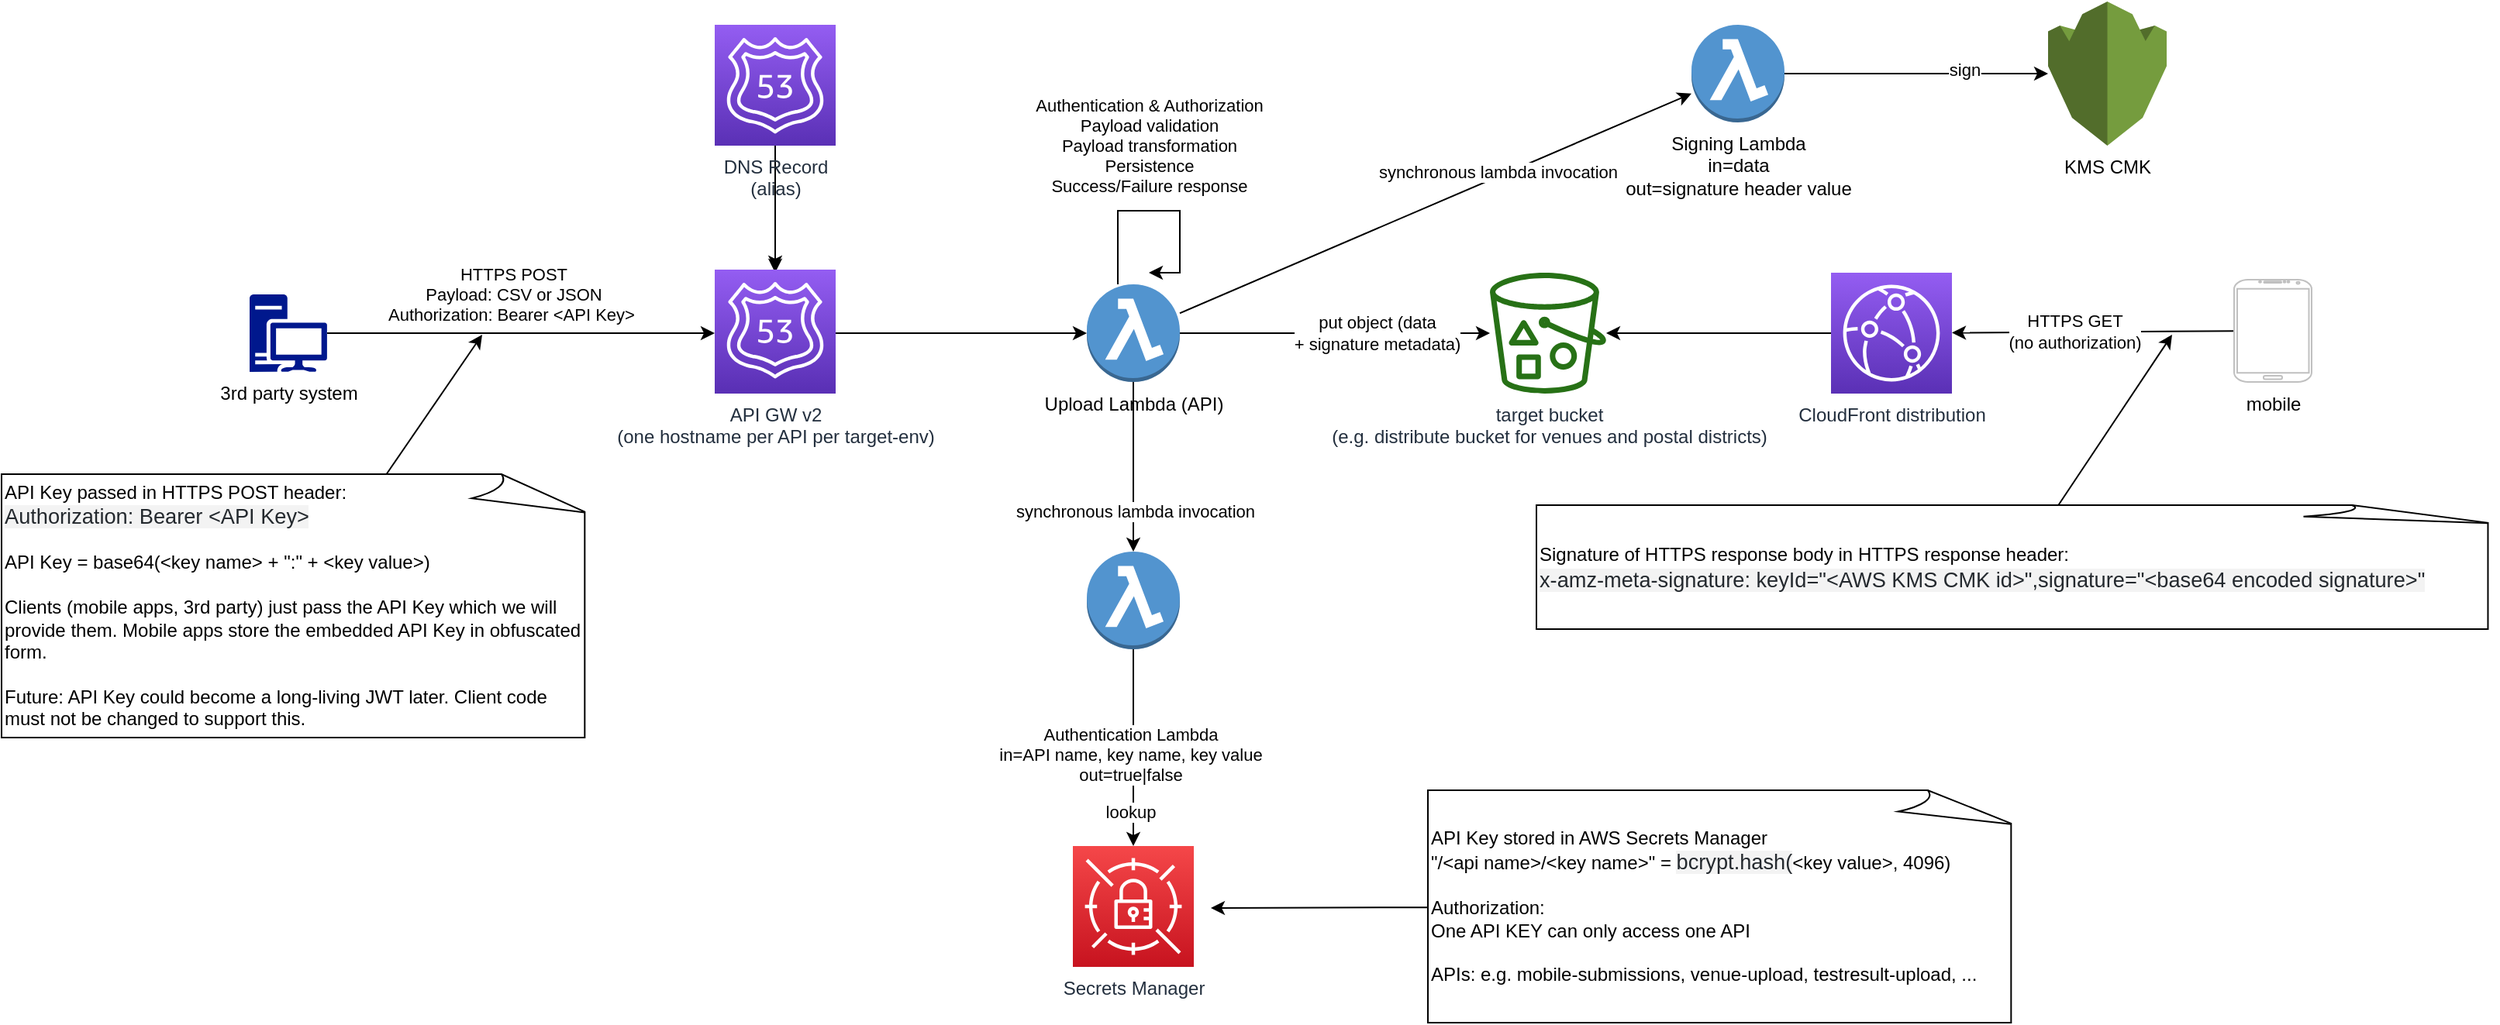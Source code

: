 <mxfile version="13.4.2" type="device"><diagram id="7l4un8e1ZVvEWn5VFcZK" name="Page-1"><mxGraphModel dx="2310" dy="1157" grid="1" gridSize="10" guides="1" tooltips="1" connect="1" arrows="1" fold="1" page="1" pageScale="1" pageWidth="1654" pageHeight="1169" math="0" shadow="0"><root><mxCell id="0"/><mxCell id="1" parent="0"/><mxCell id="H36jt0zUwEtWzXlIRthk-10" style="edgeStyle=orthogonalEdgeStyle;rounded=0;orthogonalLoop=1;jettySize=auto;html=1;" edge="1" parent="1" source="H36jt0zUwEtWzXlIRthk-1" target="H36jt0zUwEtWzXlIRthk-3"><mxGeometry relative="1" as="geometry"/></mxCell><mxCell id="H36jt0zUwEtWzXlIRthk-1" value="API GW v2&lt;br&gt;(one hostname per API per target-env)" style="outlineConnect=0;fontColor=#232F3E;gradientColor=#945DF2;gradientDirection=north;fillColor=#5A30B5;strokeColor=#ffffff;dashed=0;verticalLabelPosition=bottom;verticalAlign=top;align=center;html=1;fontSize=12;fontStyle=0;aspect=fixed;shape=mxgraph.aws4.resourceIcon;resIcon=mxgraph.aws4.api_gateway;" vertex="1" parent="1"><mxGeometry x="480" y="280" width="78" height="78" as="geometry"/></mxCell><mxCell id="H36jt0zUwEtWzXlIRthk-11" style="edgeStyle=orthogonalEdgeStyle;rounded=0;orthogonalLoop=1;jettySize=auto;html=1;" edge="1" parent="1" source="H36jt0zUwEtWzXlIRthk-3" target="H36jt0zUwEtWzXlIRthk-4"><mxGeometry relative="1" as="geometry"/></mxCell><mxCell id="H36jt0zUwEtWzXlIRthk-36" value="put object (data &lt;br&gt;+ signature metadata)" style="edgeLabel;html=1;align=center;verticalAlign=middle;resizable=0;points=[];" vertex="1" connectable="0" parent="H36jt0zUwEtWzXlIRthk-11"><mxGeometry x="0.263" relative="1" as="geometry"><mxPoint as="offset"/></mxGeometry></mxCell><mxCell id="H36jt0zUwEtWzXlIRthk-12" style="edgeStyle=orthogonalEdgeStyle;rounded=0;orthogonalLoop=1;jettySize=auto;html=1;" edge="1" parent="1" source="H36jt0zUwEtWzXlIRthk-21" target="H36jt0zUwEtWzXlIRthk-5"><mxGeometry relative="1" as="geometry"/></mxCell><mxCell id="H36jt0zUwEtWzXlIRthk-14" value="Authentication Lambda&lt;br&gt;in=API name, key name, key value&lt;br&gt;out=true|false" style="edgeLabel;html=1;align=center;verticalAlign=middle;resizable=0;points=[];" vertex="1" connectable="0" parent="H36jt0zUwEtWzXlIRthk-12"><mxGeometry x="0.069" y="-2" relative="1" as="geometry"><mxPoint as="offset"/></mxGeometry></mxCell><mxCell id="H36jt0zUwEtWzXlIRthk-42" value="lookup" style="edgeLabel;html=1;align=center;verticalAlign=middle;resizable=0;points=[];" vertex="1" connectable="0" parent="H36jt0zUwEtWzXlIRthk-12"><mxGeometry x="0.653" y="-2" relative="1" as="geometry"><mxPoint as="offset"/></mxGeometry></mxCell><mxCell id="H36jt0zUwEtWzXlIRthk-16" value="" style="edgeStyle=orthogonalEdgeStyle;rounded=0;orthogonalLoop=1;jettySize=auto;html=1;" edge="1" parent="1" source="H36jt0zUwEtWzXlIRthk-3"><mxGeometry relative="1" as="geometry"><mxPoint x="760" y="280" as="targetPoint"/><Array as="points"><mxPoint x="740" y="240"/><mxPoint x="780" y="240"/></Array></mxGeometry></mxCell><mxCell id="H36jt0zUwEtWzXlIRthk-17" value="Authentication &amp;amp; Authorization&lt;br&gt;Payload validation&lt;br&gt;Payload transformation&lt;br&gt;Persistence&lt;br&gt;Success/Failure response" style="edgeLabel;html=1;align=center;verticalAlign=middle;resizable=0;points=[];" vertex="1" connectable="0" parent="H36jt0zUwEtWzXlIRthk-16"><mxGeometry x="-0.048" relative="1" as="geometry"><mxPoint x="-2.5" y="-42" as="offset"/></mxGeometry></mxCell><mxCell id="H36jt0zUwEtWzXlIRthk-22" style="edgeStyle=orthogonalEdgeStyle;rounded=0;orthogonalLoop=1;jettySize=auto;html=1;" edge="1" parent="1" source="H36jt0zUwEtWzXlIRthk-3" target="H36jt0zUwEtWzXlIRthk-21"><mxGeometry relative="1" as="geometry"/></mxCell><mxCell id="H36jt0zUwEtWzXlIRthk-23" value="synchronous lambda invocation" style="edgeLabel;html=1;align=center;verticalAlign=middle;resizable=0;points=[];" vertex="1" connectable="0" parent="H36jt0zUwEtWzXlIRthk-22"><mxGeometry x="0.498" y="1" relative="1" as="geometry"><mxPoint y="1" as="offset"/></mxGeometry></mxCell><mxCell id="H36jt0zUwEtWzXlIRthk-25" style="rounded=0;orthogonalLoop=1;jettySize=auto;html=1;" edge="1" parent="1" source="H36jt0zUwEtWzXlIRthk-3" target="H36jt0zUwEtWzXlIRthk-24"><mxGeometry relative="1" as="geometry"/></mxCell><mxCell id="H36jt0zUwEtWzXlIRthk-48" value="synchronous lambda invocation" style="edgeLabel;html=1;align=center;verticalAlign=middle;resizable=0;points=[];" vertex="1" connectable="0" parent="H36jt0zUwEtWzXlIRthk-25"><mxGeometry x="0.249" y="3" relative="1" as="geometry"><mxPoint as="offset"/></mxGeometry></mxCell><mxCell id="H36jt0zUwEtWzXlIRthk-3" value="Upload Lambda (API)" style="outlineConnect=0;dashed=0;verticalLabelPosition=bottom;verticalAlign=top;align=center;html=1;shape=mxgraph.aws3.lambda_function;fillColor=#5294CF;gradientColor=none;" vertex="1" parent="1"><mxGeometry x="720" y="287.5" width="60" height="63" as="geometry"/></mxCell><mxCell id="H36jt0zUwEtWzXlIRthk-4" value="target bucket&lt;br&gt;(e.g. distribute bucket for venues and postal districts)" style="outlineConnect=0;fontColor=#232F3E;gradientColor=none;fillColor=#277116;strokeColor=none;dashed=0;verticalLabelPosition=bottom;verticalAlign=top;align=center;html=1;fontSize=12;fontStyle=0;aspect=fixed;pointerEvents=1;shape=mxgraph.aws4.bucket_with_objects;" vertex="1" parent="1"><mxGeometry x="980" y="280" width="75" height="78" as="geometry"/></mxCell><mxCell id="H36jt0zUwEtWzXlIRthk-5" value="Secrets Manager" style="outlineConnect=0;fontColor=#232F3E;gradientColor=#F54749;gradientDirection=north;fillColor=#C7131F;strokeColor=#ffffff;dashed=0;verticalLabelPosition=bottom;verticalAlign=top;align=center;html=1;fontSize=12;fontStyle=0;aspect=fixed;shape=mxgraph.aws4.resourceIcon;resIcon=mxgraph.aws4.secrets_manager;" vertex="1" parent="1"><mxGeometry x="711" y="650" width="78" height="78" as="geometry"/></mxCell><mxCell id="H36jt0zUwEtWzXlIRthk-9" style="edgeStyle=orthogonalEdgeStyle;rounded=0;orthogonalLoop=1;jettySize=auto;html=1;" edge="1" parent="1" source="H36jt0zUwEtWzXlIRthk-8" target="H36jt0zUwEtWzXlIRthk-1"><mxGeometry relative="1" as="geometry"/></mxCell><mxCell id="H36jt0zUwEtWzXlIRthk-13" value="HTTPS POST&lt;br&gt;Payload: CSV or JSON&lt;br&gt;Authorization: Bearer &amp;lt;API Key&amp;gt;&amp;nbsp;" style="edgeLabel;html=1;align=center;verticalAlign=middle;resizable=0;points=[];" vertex="1" connectable="0" parent="H36jt0zUwEtWzXlIRthk-9"><mxGeometry x="-0.3" relative="1" as="geometry"><mxPoint x="32" y="-25" as="offset"/></mxGeometry></mxCell><mxCell id="H36jt0zUwEtWzXlIRthk-8" value="3rd party system" style="aspect=fixed;pointerEvents=1;shadow=0;dashed=0;html=1;strokeColor=none;labelPosition=center;verticalLabelPosition=bottom;verticalAlign=top;align=center;fillColor=#00188D;shape=mxgraph.mscae.enterprise.workstation_client" vertex="1" parent="1"><mxGeometry x="180" y="294" width="50" height="50" as="geometry"/></mxCell><mxCell id="H36jt0zUwEtWzXlIRthk-40" style="edgeStyle=none;rounded=0;orthogonalLoop=1;jettySize=auto;html=1;" edge="1" parent="1" source="H36jt0zUwEtWzXlIRthk-18"><mxGeometry relative="1" as="geometry"><mxPoint x="330" y="320" as="targetPoint"/></mxGeometry></mxCell><mxCell id="H36jt0zUwEtWzXlIRthk-18" value="API Key passed in HTTPS POST header:&lt;br&gt;&lt;span style=&quot;color: rgb(36 , 41 , 46) ; font-family: , &amp;#34;consolas&amp;#34; , &amp;#34;liberation mono&amp;#34; , &amp;#34;menlo&amp;#34; , monospace ; font-size: 13.6px ; background-color: rgba(27 , 31 , 35 , 0.05)&quot;&gt;Authorization: Bearer &amp;lt;API Key&amp;gt;&lt;br&gt;&lt;/span&gt;&lt;br&gt;API Key = base64(&amp;lt;key name&amp;gt; + &quot;:&quot; + &amp;lt;key value&amp;gt;)&lt;br&gt;&lt;br&gt;Clients (mobile apps, 3rd party) just pass the API Key which we will provide them. Mobile apps store the embedded API Key in obfuscated form.&lt;br&gt;&lt;br&gt;Future: API Key could become a long-living JWT later. Client code must not be changed to support this." style="whiteSpace=wrap;html=1;shape=mxgraph.basic.document;align=left;" vertex="1" parent="1"><mxGeometry x="20" y="410" width="380" height="170" as="geometry"/></mxCell><mxCell id="H36jt0zUwEtWzXlIRthk-20" style="edgeStyle=orthogonalEdgeStyle;rounded=0;orthogonalLoop=1;jettySize=auto;html=1;" edge="1" parent="1" source="H36jt0zUwEtWzXlIRthk-19" target="H36jt0zUwEtWzXlIRthk-1"><mxGeometry relative="1" as="geometry"/></mxCell><mxCell id="H36jt0zUwEtWzXlIRthk-45" value="" style="edgeStyle=none;rounded=0;orthogonalLoop=1;jettySize=auto;html=1;" edge="1" parent="1" source="H36jt0zUwEtWzXlIRthk-19" target="H36jt0zUwEtWzXlIRthk-44"><mxGeometry relative="1" as="geometry"/></mxCell><mxCell id="H36jt0zUwEtWzXlIRthk-19" value="DNS Record&lt;br&gt;(alias)" style="outlineConnect=0;fontColor=#232F3E;gradientColor=#945DF2;gradientDirection=north;fillColor=#5A30B5;strokeColor=#ffffff;dashed=0;verticalLabelPosition=bottom;verticalAlign=top;align=center;html=1;fontSize=12;fontStyle=0;aspect=fixed;shape=mxgraph.aws4.resourceIcon;resIcon=mxgraph.aws4.route_53;" vertex="1" parent="1"><mxGeometry x="480" y="120" width="78" height="78" as="geometry"/></mxCell><mxCell id="H36jt0zUwEtWzXlIRthk-44" value="" style="outlineConnect=0;fontColor=#232F3E;gradientColor=#945DF2;gradientDirection=north;fillColor=#5A30B5;strokeColor=#ffffff;dashed=0;verticalLabelPosition=bottom;verticalAlign=top;align=center;html=1;fontSize=12;fontStyle=0;aspect=fixed;shape=mxgraph.aws4.resourceIcon;resIcon=mxgraph.aws4.route_53;" vertex="1" parent="1"><mxGeometry x="480" y="278" width="78" height="78" as="geometry"/></mxCell><mxCell id="H36jt0zUwEtWzXlIRthk-21" value="" style="outlineConnect=0;dashed=0;verticalLabelPosition=bottom;verticalAlign=top;align=center;html=1;shape=mxgraph.aws3.lambda_function;fillColor=#5294CF;gradientColor=none;" vertex="1" parent="1"><mxGeometry x="720" y="460" width="60" height="63" as="geometry"/></mxCell><mxCell id="H36jt0zUwEtWzXlIRthk-27" style="edgeStyle=none;rounded=0;orthogonalLoop=1;jettySize=auto;html=1;" edge="1" parent="1" source="H36jt0zUwEtWzXlIRthk-24" target="H36jt0zUwEtWzXlIRthk-26"><mxGeometry relative="1" as="geometry"/></mxCell><mxCell id="H36jt0zUwEtWzXlIRthk-28" value="sign" style="edgeLabel;html=1;align=center;verticalAlign=middle;resizable=0;points=[];" vertex="1" connectable="0" parent="H36jt0zUwEtWzXlIRthk-27"><mxGeometry x="0.363" y="3" relative="1" as="geometry"><mxPoint as="offset"/></mxGeometry></mxCell><mxCell id="H36jt0zUwEtWzXlIRthk-24" value="Signing Lambda&lt;br&gt;in=data&lt;br&gt;out=signature header value" style="outlineConnect=0;dashed=0;verticalLabelPosition=bottom;verticalAlign=top;align=center;html=1;shape=mxgraph.aws3.lambda_function;fillColor=#5294CF;gradientColor=none;" vertex="1" parent="1"><mxGeometry x="1110" y="120" width="60" height="63" as="geometry"/></mxCell><mxCell id="H36jt0zUwEtWzXlIRthk-26" value="KMS CMK" style="outlineConnect=0;dashed=0;verticalLabelPosition=bottom;verticalAlign=top;align=center;html=1;shape=mxgraph.aws3.kms;fillColor=#759C3E;gradientColor=none;" vertex="1" parent="1"><mxGeometry x="1340" y="105" width="76.5" height="93" as="geometry"/></mxCell><mxCell id="H36jt0zUwEtWzXlIRthk-30" style="edgeStyle=none;rounded=0;orthogonalLoop=1;jettySize=auto;html=1;" edge="1" parent="1" source="H36jt0zUwEtWzXlIRthk-29" target="H36jt0zUwEtWzXlIRthk-4"><mxGeometry relative="1" as="geometry"/></mxCell><mxCell id="H36jt0zUwEtWzXlIRthk-29" value="CloudFront distribution" style="outlineConnect=0;fontColor=#232F3E;gradientColor=#945DF2;gradientDirection=north;fillColor=#5A30B5;strokeColor=#ffffff;dashed=0;verticalLabelPosition=bottom;verticalAlign=top;align=center;html=1;fontSize=12;fontStyle=0;aspect=fixed;shape=mxgraph.aws4.resourceIcon;resIcon=mxgraph.aws4.cloudfront;" vertex="1" parent="1"><mxGeometry x="1200" y="280" width="78" height="78" as="geometry"/></mxCell><mxCell id="H36jt0zUwEtWzXlIRthk-32" style="edgeStyle=none;rounded=0;orthogonalLoop=1;jettySize=auto;html=1;" edge="1" parent="1" source="H36jt0zUwEtWzXlIRthk-31" target="H36jt0zUwEtWzXlIRthk-29"><mxGeometry relative="1" as="geometry"/></mxCell><mxCell id="H36jt0zUwEtWzXlIRthk-33" value="HTTPS GET&lt;br&gt;(no authorization)" style="edgeLabel;html=1;align=center;verticalAlign=middle;resizable=0;points=[];" vertex="1" connectable="0" parent="H36jt0zUwEtWzXlIRthk-32"><mxGeometry x="0.134" y="-1" relative="1" as="geometry"><mxPoint as="offset"/></mxGeometry></mxCell><mxCell id="H36jt0zUwEtWzXlIRthk-31" value="mobile" style="verticalLabelPosition=bottom;verticalAlign=top;html=1;shadow=0;dashed=0;strokeWidth=1;shape=mxgraph.android.phone2;strokeColor=#c0c0c0;" vertex="1" parent="1"><mxGeometry x="1460" y="284.5" width="50" height="66" as="geometry"/></mxCell><mxCell id="H36jt0zUwEtWzXlIRthk-35" style="edgeStyle=none;rounded=0;orthogonalLoop=1;jettySize=auto;html=1;" edge="1" parent="1" source="H36jt0zUwEtWzXlIRthk-34"><mxGeometry relative="1" as="geometry"><mxPoint x="1420" y="320" as="targetPoint"/></mxGeometry></mxCell><mxCell id="H36jt0zUwEtWzXlIRthk-34" value="Signature of HTTPS response body in HTTPS response header:&lt;span style=&quot;color: rgb(36 , 41 , 46) ; font-family: , &amp;#34;consolas&amp;#34; , &amp;#34;liberation mono&amp;#34; , &amp;#34;menlo&amp;#34; , monospace ; font-size: 13.6px ; background-color: rgba(27 , 31 , 35 , 0.05)&quot;&gt;&lt;br&gt;x-amz-meta-signature: keyId=&quot;&amp;lt;AWS KMS CMK id&amp;gt;&quot;,signature=&quot;&amp;lt;base64 encoded signature&amp;gt;&quot;&lt;/span&gt;" style="whiteSpace=wrap;html=1;shape=mxgraph.basic.document;align=left;" vertex="1" parent="1"><mxGeometry x="1010" y="430" width="620" height="80" as="geometry"/></mxCell><mxCell id="H36jt0zUwEtWzXlIRthk-41" style="edgeStyle=none;rounded=0;orthogonalLoop=1;jettySize=auto;html=1;" edge="1" parent="1" source="H36jt0zUwEtWzXlIRthk-39"><mxGeometry relative="1" as="geometry"><mxPoint x="800" y="690" as="targetPoint"/></mxGeometry></mxCell><mxCell id="H36jt0zUwEtWzXlIRthk-39" value="API Key stored in AWS Secrets Manager&lt;br&gt;&quot;/&amp;lt;api name&amp;gt;/&amp;lt;key name&amp;gt;&quot; =&amp;nbsp;&lt;span style=&quot;color: rgb(36 , 41 , 46) ; font-family: , &amp;#34;consolas&amp;#34; , &amp;#34;liberation mono&amp;#34; , &amp;#34;menlo&amp;#34; , monospace ; font-size: 13.6px ; background-color: rgba(27 , 31 , 35 , 0.05)&quot;&gt;bcrypt.hash(&lt;/span&gt;&amp;lt;key value&amp;gt;, 4096)&lt;br&gt;&lt;br&gt;Authorization:&lt;br&gt;One API KEY can only access one API&lt;br&gt;&lt;br&gt;APIs: e.g. mobile-submissions, venue-upload, testresult-upload, ..." style="whiteSpace=wrap;html=1;shape=mxgraph.basic.document;align=left;" vertex="1" parent="1"><mxGeometry x="940" y="614" width="380" height="150" as="geometry"/></mxCell></root></mxGraphModel></diagram></mxfile>